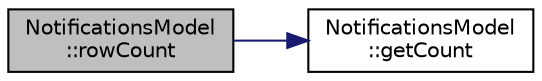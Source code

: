 digraph "NotificationsModel::rowCount"
{
 // LATEX_PDF_SIZE
  edge [fontname="Helvetica",fontsize="10",labelfontname="Helvetica",labelfontsize="10"];
  node [fontname="Helvetica",fontsize="10",shape=record];
  rankdir="LR";
  Node1 [label="NotificationsModel\l::rowCount",height=0.2,width=0.4,color="black", fillcolor="grey75", style="filled", fontcolor="black",tooltip=" "];
  Node1 -> Node2 [color="midnightblue",fontsize="10",style="solid",fontname="Helvetica"];
  Node2 [label="NotificationsModel\l::getCount",height=0.2,width=0.4,color="black", fillcolor="white", style="filled",URL="$class_notifications_model.html#a6ffb6550d9ca7812fa81eb6e77bda561",tooltip=" "];
}

